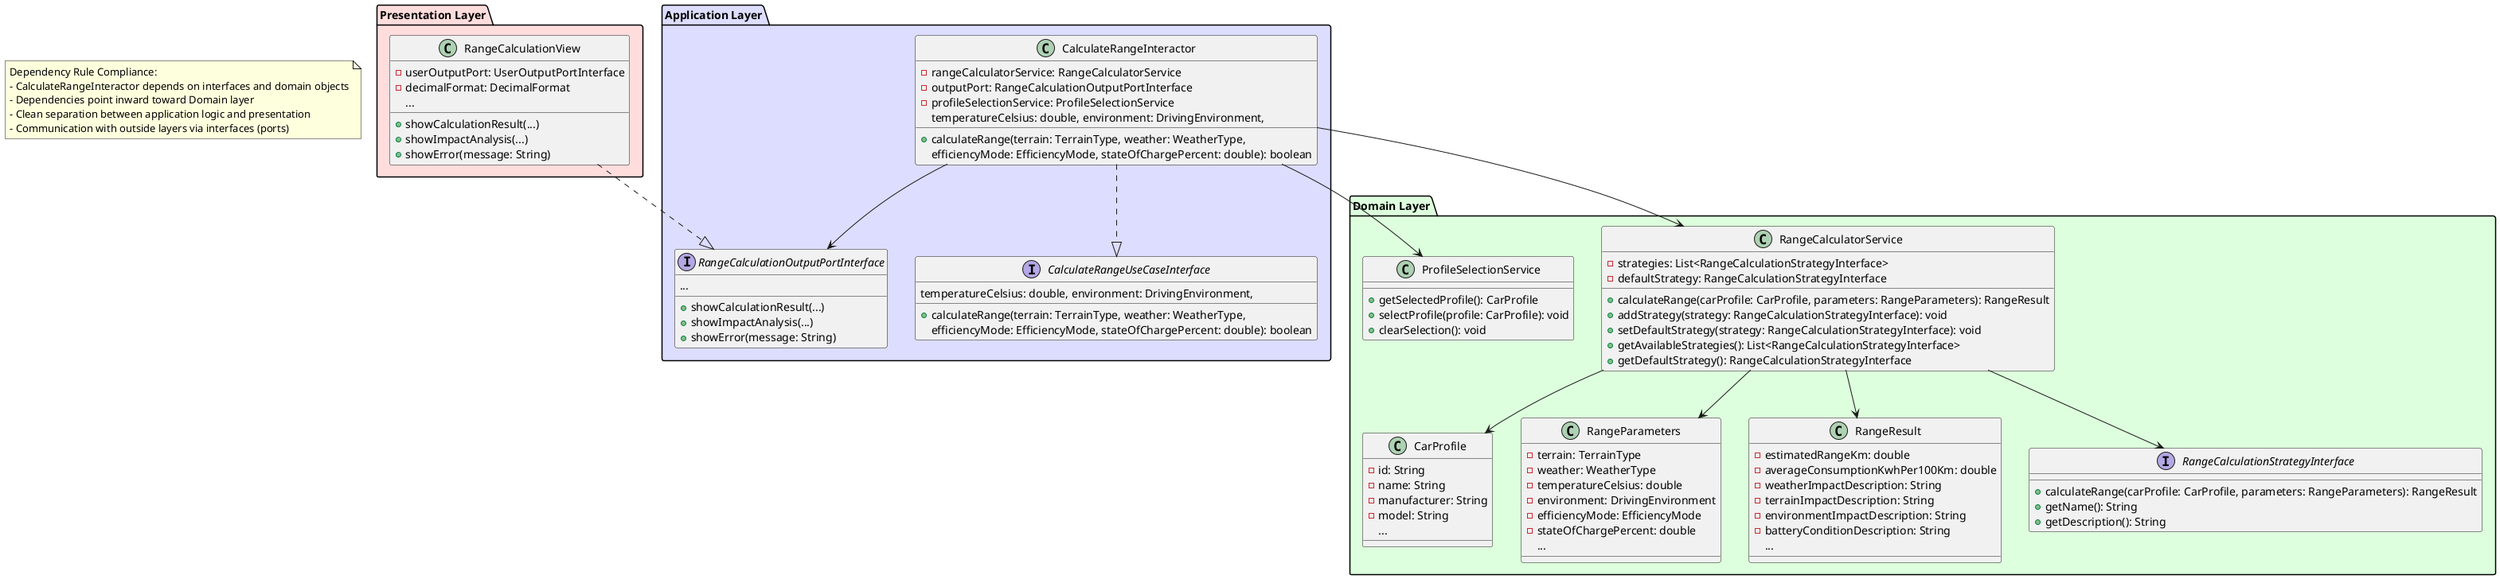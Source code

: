 @startuml Dependency_Rule_Positive_Example

package "Domain Layer" #DDFFDD {
  class RangeCalculatorService {
    -strategies: List<RangeCalculationStrategyInterface>
    -defaultStrategy: RangeCalculationStrategyInterface
    +calculateRange(carProfile: CarProfile, parameters: RangeParameters): RangeResult
    +addStrategy(strategy: RangeCalculationStrategyInterface): void
    +setDefaultStrategy(strategy: RangeCalculationStrategyInterface): void
    +getAvailableStrategies(): List<RangeCalculationStrategyInterface>
    +getDefaultStrategy(): RangeCalculationStrategyInterface
  }

  class CarProfile {
    -id: String
    -name: String
    -manufacturer: String
    -model: String
    ...
  }

  class RangeParameters {
    -terrain: TerrainType
    -weather: WeatherType
    -temperatureCelsius: double
    -environment: DrivingEnvironment
    -efficiencyMode: EfficiencyMode
    -stateOfChargePercent: double
    ...
  }

  class RangeResult {
    -estimatedRangeKm: double
    -averageConsumptionKwhPer100Km: double
    -weatherImpactDescription: String
    -terrainImpactDescription: String
    -environmentImpactDescription: String
    -batteryConditionDescription: String
    ...
  }

  interface RangeCalculationStrategyInterface {
    +calculateRange(carProfile: CarProfile, parameters: RangeParameters): RangeResult
    +getName(): String
    +getDescription(): String
  }

  class ProfileSelectionService {
    +getSelectedProfile(): CarProfile
    +selectProfile(profile: CarProfile): void
    +clearSelection(): void
  }
}

package "Application Layer" #DDDDFF {
  interface CalculateRangeUseCaseInterface {
    +calculateRange(terrain: TerrainType, weather: WeatherType, 
    temperatureCelsius: double, environment: DrivingEnvironment, 
    efficiencyMode: EfficiencyMode, stateOfChargePercent: double): boolean
  }

  class CalculateRangeInteractor {
    -rangeCalculatorService: RangeCalculatorService
    -outputPort: RangeCalculationOutputPortInterface
    -profileSelectionService: ProfileSelectionService
    +calculateRange(terrain: TerrainType, weather: WeatherType, 
    temperatureCelsius: double, environment: DrivingEnvironment, 
    efficiencyMode: EfficiencyMode, stateOfChargePercent: double): boolean
  }

  interface RangeCalculationOutputPortInterface {
    +showCalculationResult(...)
    +showImpactAnalysis(...)
    +showError(message: String)
    ...
  }
}

package "Presentation Layer" #FFDDDD {
  class RangeCalculationView {
    -userOutputPort: UserOutputPortInterface
    -decimalFormat: DecimalFormat
    +showCalculationResult(...)
    +showImpactAnalysis(...)
    +showError(message: String)
    ...
  }
}

' Relationships
CalculateRangeInteractor ..|> CalculateRangeUseCaseInterface
CalculateRangeInteractor --> RangeCalculatorService
CalculateRangeInteractor --> ProfileSelectionService
CalculateRangeInteractor --> RangeCalculationOutputPortInterface
RangeCalculationView ..|> RangeCalculationOutputPortInterface

' Domain Relationships
RangeCalculatorService --> RangeCalculationStrategyInterface
RangeCalculatorService --> CarProfile
RangeCalculatorService --> RangeParameters
RangeCalculatorService --> RangeResult

' Dependency Rule explanation
note "Dependency Rule Compliance:\n- CalculateRangeInteractor depends on interfaces and domain objects\n- Dependencies point inward toward Domain layer\n- Clean separation between application logic and presentation\n- Communication with outside layers via interfaces (ports)" as N1

@enduml 